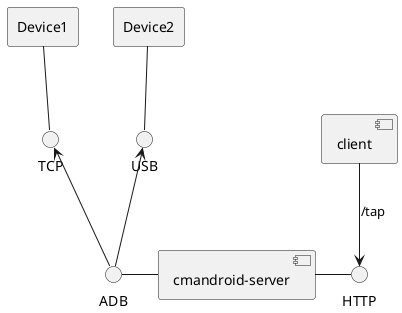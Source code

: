@startuml
component "cmandroid-server" as S
component "client" as C
rectangle Device1 as D1
rectangle Device2 as D2

S -right- HTTP
S -left- ADB
ADB -up-> TCP
ADB -up-> USB

C --> HTTP : /tap

D1 -down- TCP
D2 -down- USB
@enduml